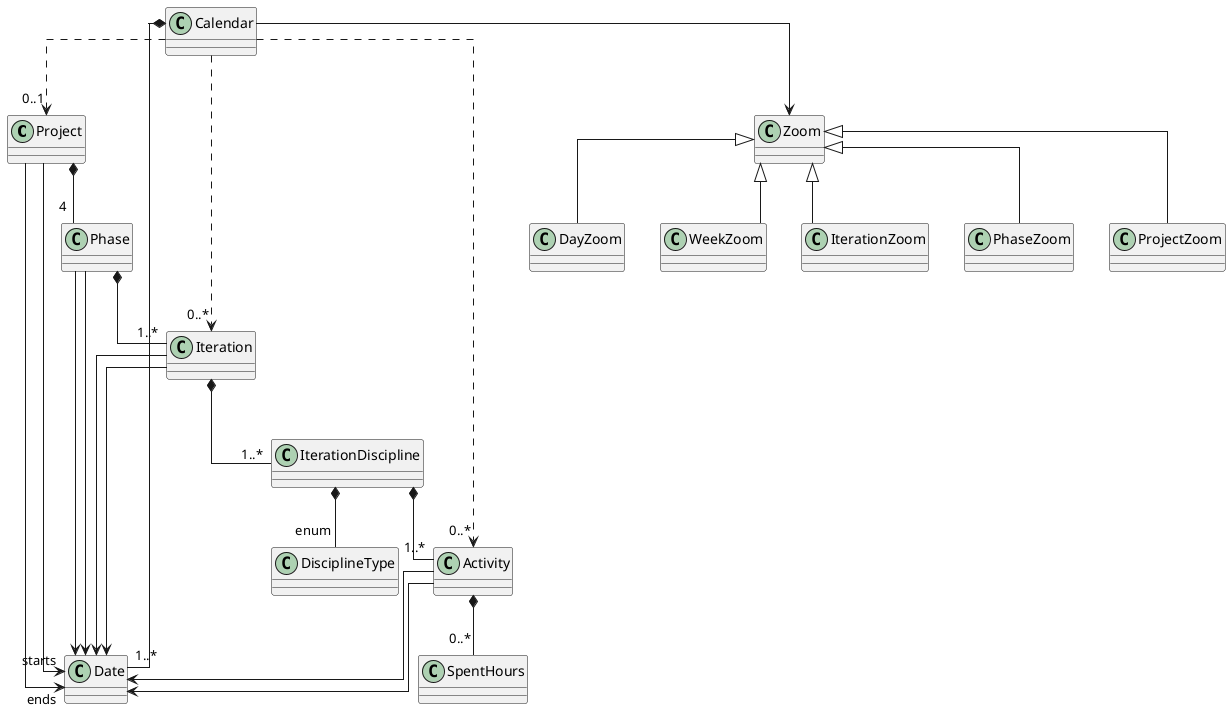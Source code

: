 @startuml
top to bottom direction
skinparam Linetype ortho
'Classes

'Una disciplina tiene la misma fecha inicio final, que la iteracion
'a la que pertenece, y es un conjunto de actividades dedicadas a esa
'disciplina
'Quizas sea interesante cambiarle el nombre IterationDiscipline

'EL problema es que si la iteracion maneja 23 objetos de actividades
'diferentes sera jodido LUIS PREFIERE OTRO

'Para el zoom de dia, seria recorrer actividades cuando empieza y acaba
'y sumar, si una actividad no esta acabada seria fecha actual - fecha empezo

Class Project
Class Phase
Class Iteration
Class DisciplineType
Class Zoom
Class Calendar
Class Date
Class SpentHours

Project *-- "4" Phase
Phase *-- "1..*" Iteration
Iteration *-- "1..*" IterationDiscipline
IterationDiscipline *-- "enum" DisciplineType
IterationDiscipline *-- "1..*" Activity
Activity *-- "0..*" SpentHours

Calendar --> Zoom
Calendar *-- "1..*" Date
Calendar ..> "0..1" Project
Calendar ..> "0..*" Iteration
Calendar ..> "0..*" Activity

Project --> "starts" Date
Project --> "ends" Date
Phase --> Date
Phase --> Date
Iteration --> Date
Iteration --> Date
Activity --> Date
Activity --> Date

Zoom <|-- DayZoom
Zoom <|-- WeekZoom
Zoom <|-- IterationZoom
Zoom <|-- PhaseZoom
Zoom <|-- ProjectZoom

@enduml
